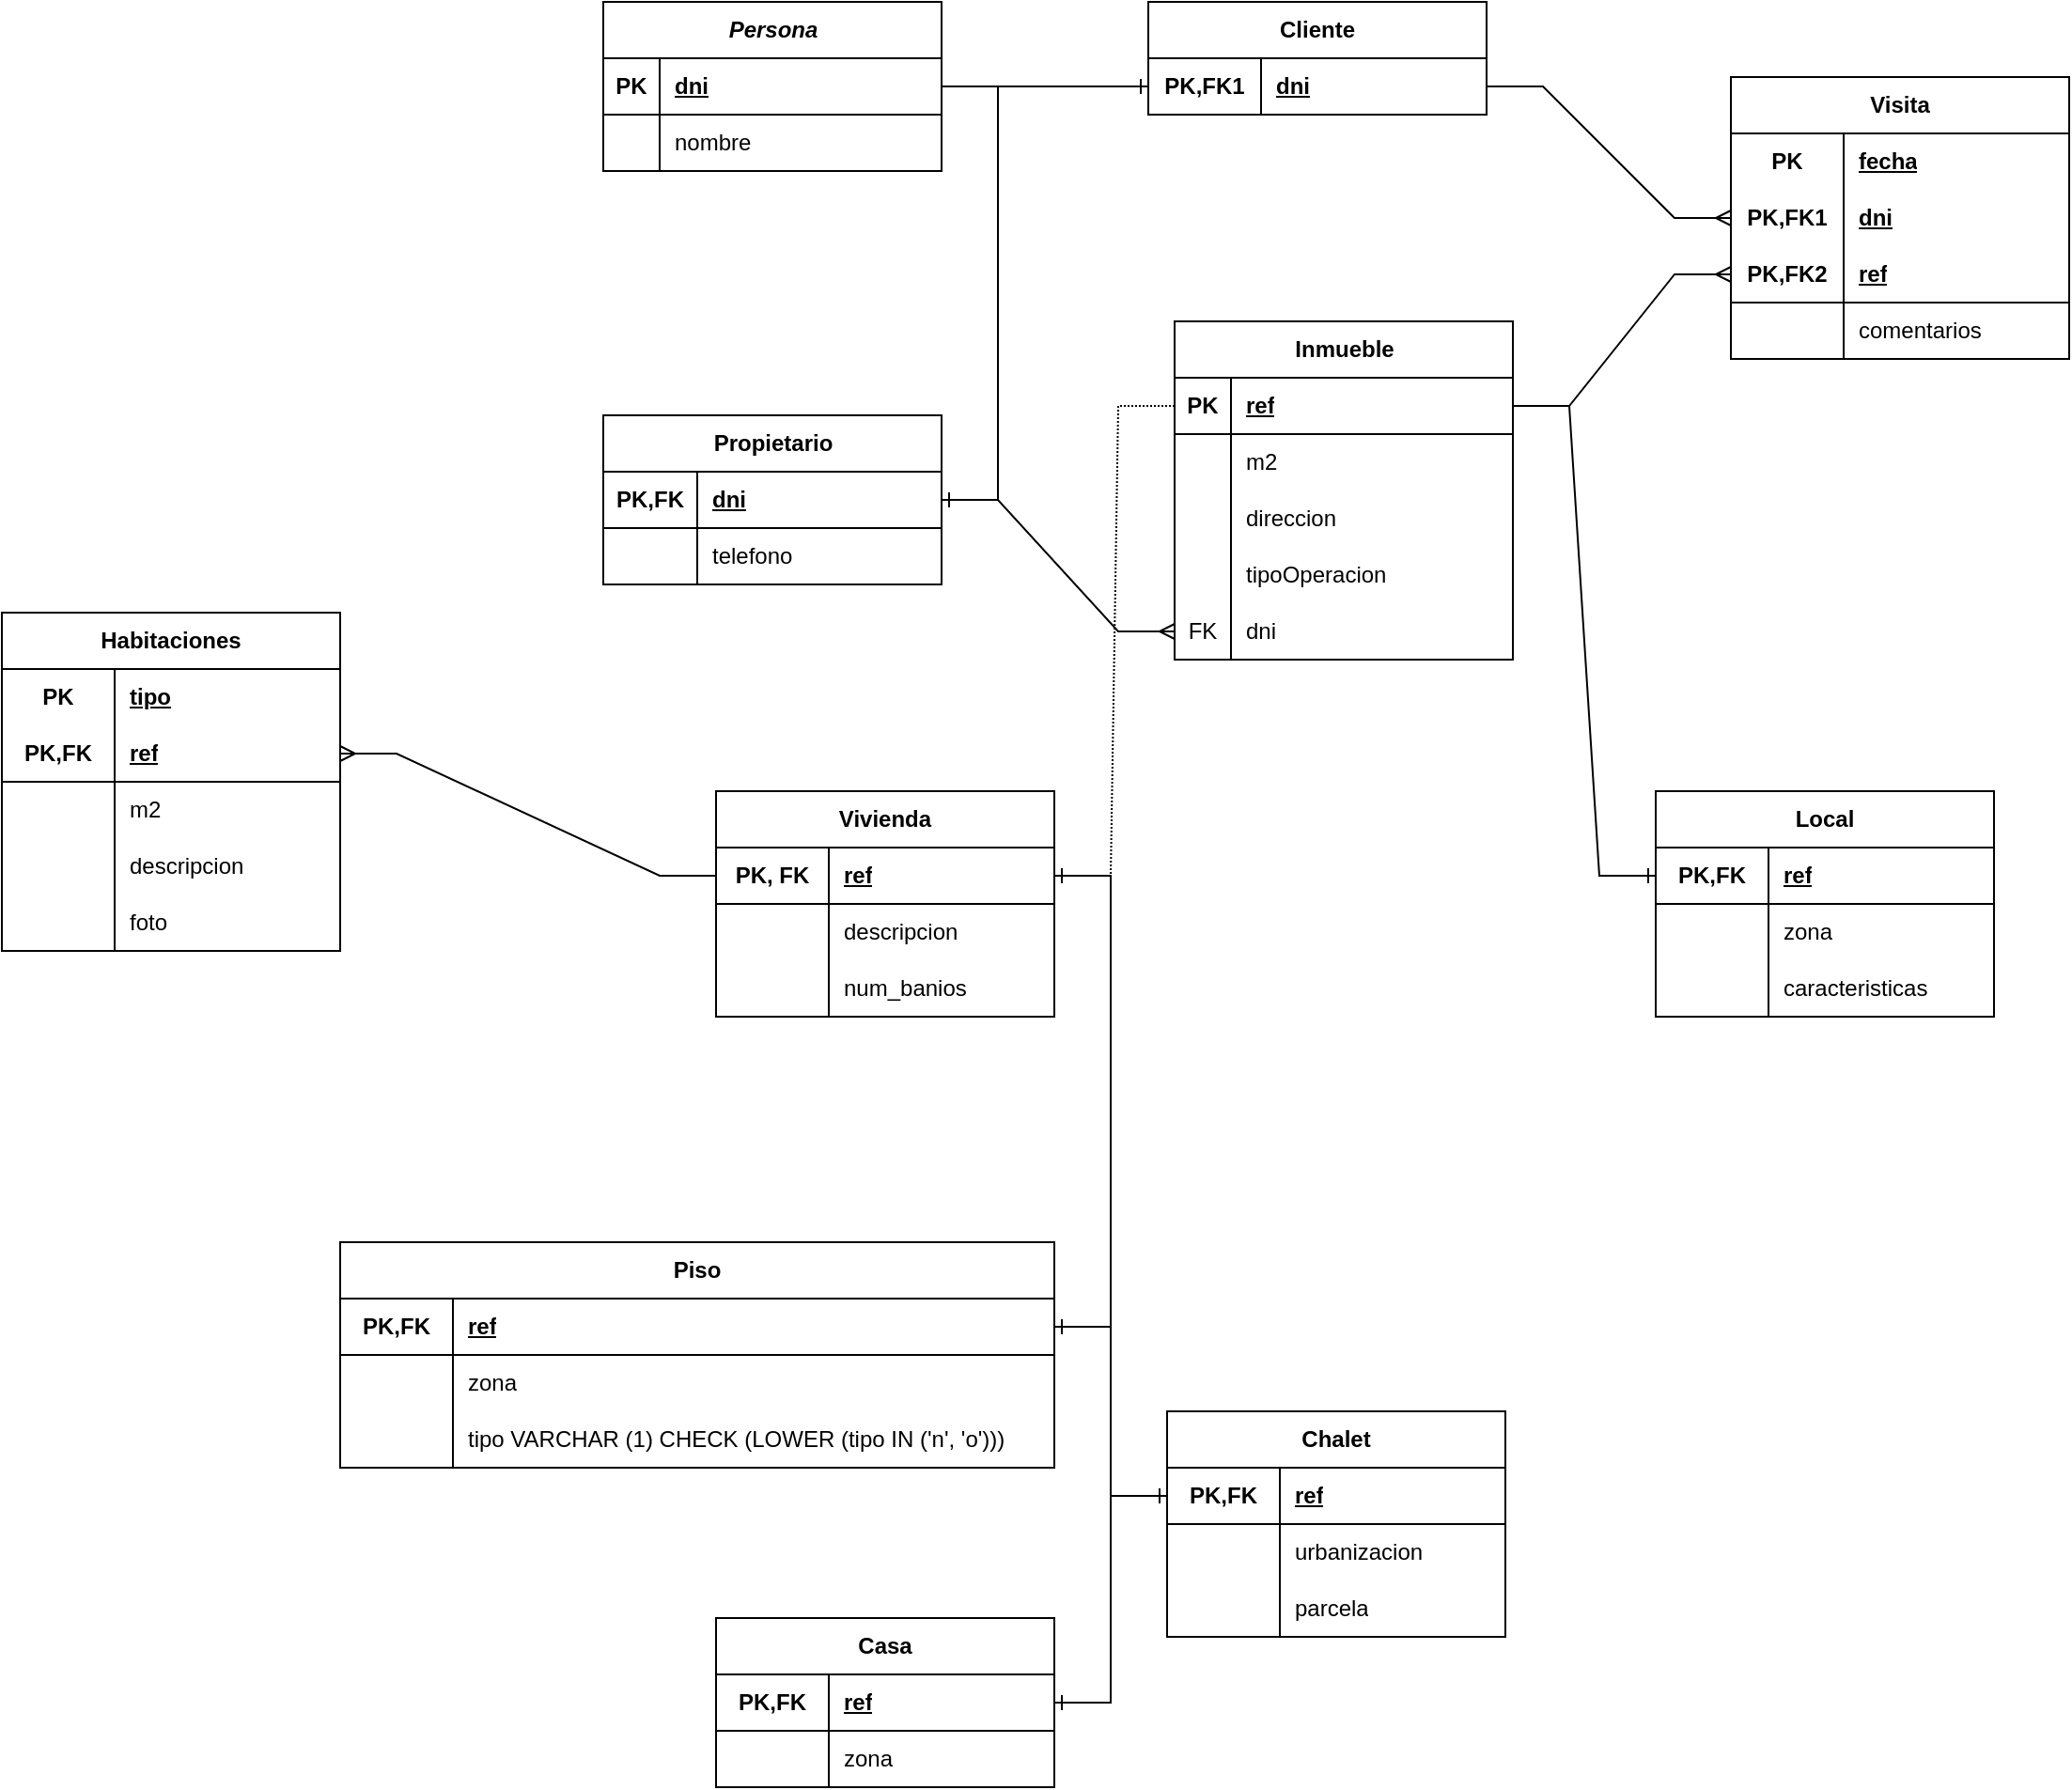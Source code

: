 <mxfile version="22.1.21" type="device">
  <diagram name="Página-1" id="Sg1kpaBPXVWdQcT-Ku3y">
    <mxGraphModel dx="2501" dy="844" grid="1" gridSize="10" guides="1" tooltips="1" connect="1" arrows="1" fold="1" page="1" pageScale="1" pageWidth="827" pageHeight="1169" math="0" shadow="0">
      <root>
        <mxCell id="0" />
        <mxCell id="1" parent="0" />
        <mxCell id="5swhcwhv-nsFvqaNEByh-1" value="&lt;i&gt;Persona&lt;/i&gt;" style="shape=table;startSize=30;container=1;collapsible=1;childLayout=tableLayout;fixedRows=1;rowLines=0;fontStyle=1;align=center;resizeLast=1;html=1;" parent="1" vertex="1">
          <mxGeometry x="110" y="80" width="180" height="90" as="geometry" />
        </mxCell>
        <mxCell id="5swhcwhv-nsFvqaNEByh-2" value="" style="shape=tableRow;horizontal=0;startSize=0;swimlaneHead=0;swimlaneBody=0;fillColor=none;collapsible=0;dropTarget=0;points=[[0,0.5],[1,0.5]];portConstraint=eastwest;top=0;left=0;right=0;bottom=1;" parent="5swhcwhv-nsFvqaNEByh-1" vertex="1">
          <mxGeometry y="30" width="180" height="30" as="geometry" />
        </mxCell>
        <mxCell id="5swhcwhv-nsFvqaNEByh-3" value="PK" style="shape=partialRectangle;connectable=0;fillColor=none;top=0;left=0;bottom=0;right=0;fontStyle=1;overflow=hidden;whiteSpace=wrap;html=1;" parent="5swhcwhv-nsFvqaNEByh-2" vertex="1">
          <mxGeometry width="30" height="30" as="geometry">
            <mxRectangle width="30" height="30" as="alternateBounds" />
          </mxGeometry>
        </mxCell>
        <mxCell id="5swhcwhv-nsFvqaNEByh-4" value="dni" style="shape=partialRectangle;connectable=0;fillColor=none;top=0;left=0;bottom=0;right=0;align=left;spacingLeft=6;fontStyle=5;overflow=hidden;whiteSpace=wrap;html=1;" parent="5swhcwhv-nsFvqaNEByh-2" vertex="1">
          <mxGeometry x="30" width="150" height="30" as="geometry">
            <mxRectangle width="150" height="30" as="alternateBounds" />
          </mxGeometry>
        </mxCell>
        <mxCell id="5swhcwhv-nsFvqaNEByh-5" value="" style="shape=tableRow;horizontal=0;startSize=0;swimlaneHead=0;swimlaneBody=0;fillColor=none;collapsible=0;dropTarget=0;points=[[0,0.5],[1,0.5]];portConstraint=eastwest;top=0;left=0;right=0;bottom=0;" parent="5swhcwhv-nsFvqaNEByh-1" vertex="1">
          <mxGeometry y="60" width="180" height="30" as="geometry" />
        </mxCell>
        <mxCell id="5swhcwhv-nsFvqaNEByh-6" value="" style="shape=partialRectangle;connectable=0;fillColor=none;top=0;left=0;bottom=0;right=0;editable=1;overflow=hidden;whiteSpace=wrap;html=1;" parent="5swhcwhv-nsFvqaNEByh-5" vertex="1">
          <mxGeometry width="30" height="30" as="geometry">
            <mxRectangle width="30" height="30" as="alternateBounds" />
          </mxGeometry>
        </mxCell>
        <mxCell id="5swhcwhv-nsFvqaNEByh-7" value="nombre" style="shape=partialRectangle;connectable=0;fillColor=none;top=0;left=0;bottom=0;right=0;align=left;spacingLeft=6;overflow=hidden;whiteSpace=wrap;html=1;" parent="5swhcwhv-nsFvqaNEByh-5" vertex="1">
          <mxGeometry x="30" width="150" height="30" as="geometry">
            <mxRectangle width="150" height="30" as="alternateBounds" />
          </mxGeometry>
        </mxCell>
        <mxCell id="5swhcwhv-nsFvqaNEByh-14" value="Cliente" style="shape=table;startSize=30;container=1;collapsible=1;childLayout=tableLayout;fixedRows=1;rowLines=0;fontStyle=1;align=center;resizeLast=1;html=1;whiteSpace=wrap;" parent="1" vertex="1">
          <mxGeometry x="400" y="80" width="180" height="60" as="geometry" />
        </mxCell>
        <mxCell id="5swhcwhv-nsFvqaNEByh-15" value="" style="shape=tableRow;horizontal=0;startSize=0;swimlaneHead=0;swimlaneBody=0;fillColor=none;collapsible=0;dropTarget=0;points=[[0,0.5],[1,0.5]];portConstraint=eastwest;top=0;left=0;right=0;bottom=0;html=1;" parent="5swhcwhv-nsFvqaNEByh-14" vertex="1">
          <mxGeometry y="30" width="180" height="30" as="geometry" />
        </mxCell>
        <mxCell id="5swhcwhv-nsFvqaNEByh-16" value="PK,FK1" style="shape=partialRectangle;connectable=0;fillColor=none;top=0;left=0;bottom=0;right=0;fontStyle=1;overflow=hidden;html=1;whiteSpace=wrap;" parent="5swhcwhv-nsFvqaNEByh-15" vertex="1">
          <mxGeometry width="60" height="30" as="geometry">
            <mxRectangle width="60" height="30" as="alternateBounds" />
          </mxGeometry>
        </mxCell>
        <mxCell id="5swhcwhv-nsFvqaNEByh-17" value="dni" style="shape=partialRectangle;connectable=0;fillColor=none;top=0;left=0;bottom=0;right=0;align=left;spacingLeft=6;fontStyle=5;overflow=hidden;html=1;whiteSpace=wrap;" parent="5swhcwhv-nsFvqaNEByh-15" vertex="1">
          <mxGeometry x="60" width="120" height="30" as="geometry">
            <mxRectangle width="120" height="30" as="alternateBounds" />
          </mxGeometry>
        </mxCell>
        <mxCell id="5swhcwhv-nsFvqaNEByh-27" value="" style="edgeStyle=entityRelationEdgeStyle;fontSize=12;html=1;endArrow=ERone;endFill=1;rounded=0;" parent="1" source="5swhcwhv-nsFvqaNEByh-2" target="5swhcwhv-nsFvqaNEByh-15" edge="1">
          <mxGeometry width="100" height="100" relative="1" as="geometry">
            <mxPoint x="260" y="300" as="sourcePoint" />
            <mxPoint x="360" y="200" as="targetPoint" />
          </mxGeometry>
        </mxCell>
        <mxCell id="LCtPuB4kWFQECZw7kcek-2" value="Propietario" style="shape=table;startSize=30;container=1;collapsible=1;childLayout=tableLayout;fixedRows=1;rowLines=0;fontStyle=1;align=center;resizeLast=1;html=1;" parent="1" vertex="1">
          <mxGeometry x="110" y="300" width="180" height="90" as="geometry" />
        </mxCell>
        <mxCell id="LCtPuB4kWFQECZw7kcek-3" value="" style="shape=tableRow;horizontal=0;startSize=0;swimlaneHead=0;swimlaneBody=0;fillColor=none;collapsible=0;dropTarget=0;points=[[0,0.5],[1,0.5]];portConstraint=eastwest;top=0;left=0;right=0;bottom=1;" parent="LCtPuB4kWFQECZw7kcek-2" vertex="1">
          <mxGeometry y="30" width="180" height="30" as="geometry" />
        </mxCell>
        <mxCell id="LCtPuB4kWFQECZw7kcek-4" value="PK,FK" style="shape=partialRectangle;connectable=0;fillColor=none;top=0;left=0;bottom=0;right=0;fontStyle=1;overflow=hidden;whiteSpace=wrap;html=1;" parent="LCtPuB4kWFQECZw7kcek-3" vertex="1">
          <mxGeometry width="50" height="30" as="geometry">
            <mxRectangle width="50" height="30" as="alternateBounds" />
          </mxGeometry>
        </mxCell>
        <mxCell id="LCtPuB4kWFQECZw7kcek-5" value="dni" style="shape=partialRectangle;connectable=0;fillColor=none;top=0;left=0;bottom=0;right=0;align=left;spacingLeft=6;fontStyle=5;overflow=hidden;whiteSpace=wrap;html=1;" parent="LCtPuB4kWFQECZw7kcek-3" vertex="1">
          <mxGeometry x="50" width="130" height="30" as="geometry">
            <mxRectangle width="130" height="30" as="alternateBounds" />
          </mxGeometry>
        </mxCell>
        <mxCell id="LCtPuB4kWFQECZw7kcek-6" value="" style="shape=tableRow;horizontal=0;startSize=0;swimlaneHead=0;swimlaneBody=0;fillColor=none;collapsible=0;dropTarget=0;points=[[0,0.5],[1,0.5]];portConstraint=eastwest;top=0;left=0;right=0;bottom=0;" parent="LCtPuB4kWFQECZw7kcek-2" vertex="1">
          <mxGeometry y="60" width="180" height="30" as="geometry" />
        </mxCell>
        <mxCell id="LCtPuB4kWFQECZw7kcek-7" value="" style="shape=partialRectangle;connectable=0;fillColor=none;top=0;left=0;bottom=0;right=0;editable=1;overflow=hidden;whiteSpace=wrap;html=1;" parent="LCtPuB4kWFQECZw7kcek-6" vertex="1">
          <mxGeometry width="50" height="30" as="geometry">
            <mxRectangle width="50" height="30" as="alternateBounds" />
          </mxGeometry>
        </mxCell>
        <mxCell id="LCtPuB4kWFQECZw7kcek-8" value="telefono" style="shape=partialRectangle;connectable=0;fillColor=none;top=0;left=0;bottom=0;right=0;align=left;spacingLeft=6;overflow=hidden;whiteSpace=wrap;html=1;" parent="LCtPuB4kWFQECZw7kcek-6" vertex="1">
          <mxGeometry x="50" width="130" height="30" as="geometry">
            <mxRectangle width="130" height="30" as="alternateBounds" />
          </mxGeometry>
        </mxCell>
        <mxCell id="LCtPuB4kWFQECZw7kcek-15" value="" style="edgeStyle=entityRelationEdgeStyle;fontSize=12;html=1;endArrow=ERone;endFill=1;rounded=0;" parent="1" source="5swhcwhv-nsFvqaNEByh-2" target="LCtPuB4kWFQECZw7kcek-3" edge="1">
          <mxGeometry width="100" height="100" relative="1" as="geometry">
            <mxPoint x="230" y="380" as="sourcePoint" />
            <mxPoint x="330" y="280" as="targetPoint" />
          </mxGeometry>
        </mxCell>
        <mxCell id="LCtPuB4kWFQECZw7kcek-16" value="Inmueble" style="shape=table;startSize=30;container=1;collapsible=1;childLayout=tableLayout;fixedRows=1;rowLines=0;fontStyle=1;align=center;resizeLast=1;html=1;" parent="1" vertex="1">
          <mxGeometry x="414" y="250" width="180" height="180" as="geometry" />
        </mxCell>
        <mxCell id="LCtPuB4kWFQECZw7kcek-17" value="" style="shape=tableRow;horizontal=0;startSize=0;swimlaneHead=0;swimlaneBody=0;fillColor=none;collapsible=0;dropTarget=0;points=[[0,0.5],[1,0.5]];portConstraint=eastwest;top=0;left=0;right=0;bottom=1;" parent="LCtPuB4kWFQECZw7kcek-16" vertex="1">
          <mxGeometry y="30" width="180" height="30" as="geometry" />
        </mxCell>
        <mxCell id="LCtPuB4kWFQECZw7kcek-18" value="PK" style="shape=partialRectangle;connectable=0;fillColor=none;top=0;left=0;bottom=0;right=0;fontStyle=1;overflow=hidden;whiteSpace=wrap;html=1;" parent="LCtPuB4kWFQECZw7kcek-17" vertex="1">
          <mxGeometry width="30" height="30" as="geometry">
            <mxRectangle width="30" height="30" as="alternateBounds" />
          </mxGeometry>
        </mxCell>
        <mxCell id="LCtPuB4kWFQECZw7kcek-19" value="ref" style="shape=partialRectangle;connectable=0;fillColor=none;top=0;left=0;bottom=0;right=0;align=left;spacingLeft=6;fontStyle=5;overflow=hidden;whiteSpace=wrap;html=1;" parent="LCtPuB4kWFQECZw7kcek-17" vertex="1">
          <mxGeometry x="30" width="150" height="30" as="geometry">
            <mxRectangle width="150" height="30" as="alternateBounds" />
          </mxGeometry>
        </mxCell>
        <mxCell id="LCtPuB4kWFQECZw7kcek-20" value="" style="shape=tableRow;horizontal=0;startSize=0;swimlaneHead=0;swimlaneBody=0;fillColor=none;collapsible=0;dropTarget=0;points=[[0,0.5],[1,0.5]];portConstraint=eastwest;top=0;left=0;right=0;bottom=0;" parent="LCtPuB4kWFQECZw7kcek-16" vertex="1">
          <mxGeometry y="60" width="180" height="30" as="geometry" />
        </mxCell>
        <mxCell id="LCtPuB4kWFQECZw7kcek-21" value="" style="shape=partialRectangle;connectable=0;fillColor=none;top=0;left=0;bottom=0;right=0;editable=1;overflow=hidden;whiteSpace=wrap;html=1;" parent="LCtPuB4kWFQECZw7kcek-20" vertex="1">
          <mxGeometry width="30" height="30" as="geometry">
            <mxRectangle width="30" height="30" as="alternateBounds" />
          </mxGeometry>
        </mxCell>
        <mxCell id="LCtPuB4kWFQECZw7kcek-22" value="m2" style="shape=partialRectangle;connectable=0;fillColor=none;top=0;left=0;bottom=0;right=0;align=left;spacingLeft=6;overflow=hidden;whiteSpace=wrap;html=1;" parent="LCtPuB4kWFQECZw7kcek-20" vertex="1">
          <mxGeometry x="30" width="150" height="30" as="geometry">
            <mxRectangle width="150" height="30" as="alternateBounds" />
          </mxGeometry>
        </mxCell>
        <mxCell id="LCtPuB4kWFQECZw7kcek-23" value="" style="shape=tableRow;horizontal=0;startSize=0;swimlaneHead=0;swimlaneBody=0;fillColor=none;collapsible=0;dropTarget=0;points=[[0,0.5],[1,0.5]];portConstraint=eastwest;top=0;left=0;right=0;bottom=0;" parent="LCtPuB4kWFQECZw7kcek-16" vertex="1">
          <mxGeometry y="90" width="180" height="30" as="geometry" />
        </mxCell>
        <mxCell id="LCtPuB4kWFQECZw7kcek-24" value="" style="shape=partialRectangle;connectable=0;fillColor=none;top=0;left=0;bottom=0;right=0;editable=1;overflow=hidden;whiteSpace=wrap;html=1;" parent="LCtPuB4kWFQECZw7kcek-23" vertex="1">
          <mxGeometry width="30" height="30" as="geometry">
            <mxRectangle width="30" height="30" as="alternateBounds" />
          </mxGeometry>
        </mxCell>
        <mxCell id="LCtPuB4kWFQECZw7kcek-25" value="direccion" style="shape=partialRectangle;connectable=0;fillColor=none;top=0;left=0;bottom=0;right=0;align=left;spacingLeft=6;overflow=hidden;whiteSpace=wrap;html=1;" parent="LCtPuB4kWFQECZw7kcek-23" vertex="1">
          <mxGeometry x="30" width="150" height="30" as="geometry">
            <mxRectangle width="150" height="30" as="alternateBounds" />
          </mxGeometry>
        </mxCell>
        <mxCell id="LCtPuB4kWFQECZw7kcek-26" value="" style="shape=tableRow;horizontal=0;startSize=0;swimlaneHead=0;swimlaneBody=0;fillColor=none;collapsible=0;dropTarget=0;points=[[0,0.5],[1,0.5]];portConstraint=eastwest;top=0;left=0;right=0;bottom=0;" parent="LCtPuB4kWFQECZw7kcek-16" vertex="1">
          <mxGeometry y="120" width="180" height="30" as="geometry" />
        </mxCell>
        <mxCell id="LCtPuB4kWFQECZw7kcek-27" value="" style="shape=partialRectangle;connectable=0;fillColor=none;top=0;left=0;bottom=0;right=0;editable=1;overflow=hidden;whiteSpace=wrap;html=1;" parent="LCtPuB4kWFQECZw7kcek-26" vertex="1">
          <mxGeometry width="30" height="30" as="geometry">
            <mxRectangle width="30" height="30" as="alternateBounds" />
          </mxGeometry>
        </mxCell>
        <mxCell id="LCtPuB4kWFQECZw7kcek-28" value="tipoOperacion" style="shape=partialRectangle;connectable=0;fillColor=none;top=0;left=0;bottom=0;right=0;align=left;spacingLeft=6;overflow=hidden;whiteSpace=wrap;html=1;" parent="LCtPuB4kWFQECZw7kcek-26" vertex="1">
          <mxGeometry x="30" width="150" height="30" as="geometry">
            <mxRectangle width="150" height="30" as="alternateBounds" />
          </mxGeometry>
        </mxCell>
        <mxCell id="LCtPuB4kWFQECZw7kcek-29" value="" style="shape=tableRow;horizontal=0;startSize=0;swimlaneHead=0;swimlaneBody=0;fillColor=none;collapsible=0;dropTarget=0;points=[[0,0.5],[1,0.5]];portConstraint=eastwest;top=0;left=0;right=0;bottom=0;" parent="LCtPuB4kWFQECZw7kcek-16" vertex="1">
          <mxGeometry y="150" width="180" height="30" as="geometry" />
        </mxCell>
        <mxCell id="LCtPuB4kWFQECZw7kcek-30" value="FK" style="shape=partialRectangle;connectable=0;fillColor=none;top=0;left=0;bottom=0;right=0;editable=1;overflow=hidden;whiteSpace=wrap;html=1;" parent="LCtPuB4kWFQECZw7kcek-29" vertex="1">
          <mxGeometry width="30" height="30" as="geometry">
            <mxRectangle width="30" height="30" as="alternateBounds" />
          </mxGeometry>
        </mxCell>
        <mxCell id="LCtPuB4kWFQECZw7kcek-31" value="dni" style="shape=partialRectangle;connectable=0;fillColor=none;top=0;left=0;bottom=0;right=0;align=left;spacingLeft=6;overflow=hidden;whiteSpace=wrap;html=1;" parent="LCtPuB4kWFQECZw7kcek-29" vertex="1">
          <mxGeometry x="30" width="150" height="30" as="geometry">
            <mxRectangle width="150" height="30" as="alternateBounds" />
          </mxGeometry>
        </mxCell>
        <mxCell id="LCtPuB4kWFQECZw7kcek-32" value="" style="edgeStyle=entityRelationEdgeStyle;fontSize=12;html=1;endArrow=ERmany;rounded=0;" parent="1" source="LCtPuB4kWFQECZw7kcek-3" target="LCtPuB4kWFQECZw7kcek-29" edge="1">
          <mxGeometry width="100" height="100" relative="1" as="geometry">
            <mxPoint x="340" y="380" as="sourcePoint" />
            <mxPoint x="440" y="280" as="targetPoint" />
          </mxGeometry>
        </mxCell>
        <mxCell id="LCtPuB4kWFQECZw7kcek-33" value="Visita" style="shape=table;startSize=30;container=1;collapsible=1;childLayout=tableLayout;fixedRows=1;rowLines=0;fontStyle=1;align=center;resizeLast=1;html=1;whiteSpace=wrap;" parent="1" vertex="1">
          <mxGeometry x="710" y="120" width="180" height="150" as="geometry" />
        </mxCell>
        <mxCell id="LCtPuB4kWFQECZw7kcek-34" value="" style="shape=tableRow;horizontal=0;startSize=0;swimlaneHead=0;swimlaneBody=0;fillColor=none;collapsible=0;dropTarget=0;points=[[0,0.5],[1,0.5]];portConstraint=eastwest;top=0;left=0;right=0;bottom=0;html=1;" parent="LCtPuB4kWFQECZw7kcek-33" vertex="1">
          <mxGeometry y="30" width="180" height="30" as="geometry" />
        </mxCell>
        <mxCell id="LCtPuB4kWFQECZw7kcek-35" value="PK" style="shape=partialRectangle;connectable=0;fillColor=none;top=0;left=0;bottom=0;right=0;fontStyle=1;overflow=hidden;html=1;whiteSpace=wrap;" parent="LCtPuB4kWFQECZw7kcek-34" vertex="1">
          <mxGeometry width="60" height="30" as="geometry">
            <mxRectangle width="60" height="30" as="alternateBounds" />
          </mxGeometry>
        </mxCell>
        <mxCell id="LCtPuB4kWFQECZw7kcek-36" value="fecha" style="shape=partialRectangle;connectable=0;fillColor=none;top=0;left=0;bottom=0;right=0;align=left;spacingLeft=6;fontStyle=5;overflow=hidden;html=1;whiteSpace=wrap;" parent="LCtPuB4kWFQECZw7kcek-34" vertex="1">
          <mxGeometry x="60" width="120" height="30" as="geometry">
            <mxRectangle width="120" height="30" as="alternateBounds" />
          </mxGeometry>
        </mxCell>
        <mxCell id="LCtPuB4kWFQECZw7kcek-46" value="" style="shape=tableRow;horizontal=0;startSize=0;swimlaneHead=0;swimlaneBody=0;fillColor=none;collapsible=0;dropTarget=0;points=[[0,0.5],[1,0.5]];portConstraint=eastwest;top=0;left=0;right=0;bottom=0;html=1;" parent="LCtPuB4kWFQECZw7kcek-33" vertex="1">
          <mxGeometry y="60" width="180" height="30" as="geometry" />
        </mxCell>
        <mxCell id="LCtPuB4kWFQECZw7kcek-47" value="PK,FK1" style="shape=partialRectangle;connectable=0;fillColor=none;top=0;left=0;bottom=0;right=0;fontStyle=1;overflow=hidden;html=1;whiteSpace=wrap;" parent="LCtPuB4kWFQECZw7kcek-46" vertex="1">
          <mxGeometry width="60" height="30" as="geometry">
            <mxRectangle width="60" height="30" as="alternateBounds" />
          </mxGeometry>
        </mxCell>
        <mxCell id="LCtPuB4kWFQECZw7kcek-48" value="dni" style="shape=partialRectangle;connectable=0;fillColor=none;top=0;left=0;bottom=0;right=0;align=left;spacingLeft=6;fontStyle=5;overflow=hidden;html=1;whiteSpace=wrap;" parent="LCtPuB4kWFQECZw7kcek-46" vertex="1">
          <mxGeometry x="60" width="120" height="30" as="geometry">
            <mxRectangle width="120" height="30" as="alternateBounds" />
          </mxGeometry>
        </mxCell>
        <mxCell id="LCtPuB4kWFQECZw7kcek-37" value="" style="shape=tableRow;horizontal=0;startSize=0;swimlaneHead=0;swimlaneBody=0;fillColor=none;collapsible=0;dropTarget=0;points=[[0,0.5],[1,0.5]];portConstraint=eastwest;top=0;left=0;right=0;bottom=1;html=1;" parent="LCtPuB4kWFQECZw7kcek-33" vertex="1">
          <mxGeometry y="90" width="180" height="30" as="geometry" />
        </mxCell>
        <mxCell id="LCtPuB4kWFQECZw7kcek-38" value="PK,FK2" style="shape=partialRectangle;connectable=0;fillColor=none;top=0;left=0;bottom=0;right=0;fontStyle=1;overflow=hidden;html=1;whiteSpace=wrap;" parent="LCtPuB4kWFQECZw7kcek-37" vertex="1">
          <mxGeometry width="60" height="30" as="geometry">
            <mxRectangle width="60" height="30" as="alternateBounds" />
          </mxGeometry>
        </mxCell>
        <mxCell id="LCtPuB4kWFQECZw7kcek-39" value="ref" style="shape=partialRectangle;connectable=0;fillColor=none;top=0;left=0;bottom=0;right=0;align=left;spacingLeft=6;fontStyle=5;overflow=hidden;html=1;whiteSpace=wrap;" parent="LCtPuB4kWFQECZw7kcek-37" vertex="1">
          <mxGeometry x="60" width="120" height="30" as="geometry">
            <mxRectangle width="120" height="30" as="alternateBounds" />
          </mxGeometry>
        </mxCell>
        <mxCell id="LCtPuB4kWFQECZw7kcek-40" value="" style="shape=tableRow;horizontal=0;startSize=0;swimlaneHead=0;swimlaneBody=0;fillColor=none;collapsible=0;dropTarget=0;points=[[0,0.5],[1,0.5]];portConstraint=eastwest;top=0;left=0;right=0;bottom=0;html=1;" parent="LCtPuB4kWFQECZw7kcek-33" vertex="1">
          <mxGeometry y="120" width="180" height="30" as="geometry" />
        </mxCell>
        <mxCell id="LCtPuB4kWFQECZw7kcek-41" value="" style="shape=partialRectangle;connectable=0;fillColor=none;top=0;left=0;bottom=0;right=0;editable=1;overflow=hidden;html=1;whiteSpace=wrap;" parent="LCtPuB4kWFQECZw7kcek-40" vertex="1">
          <mxGeometry width="60" height="30" as="geometry">
            <mxRectangle width="60" height="30" as="alternateBounds" />
          </mxGeometry>
        </mxCell>
        <mxCell id="LCtPuB4kWFQECZw7kcek-42" value="comentarios" style="shape=partialRectangle;connectable=0;fillColor=none;top=0;left=0;bottom=0;right=0;align=left;spacingLeft=6;overflow=hidden;html=1;whiteSpace=wrap;" parent="LCtPuB4kWFQECZw7kcek-40" vertex="1">
          <mxGeometry x="60" width="120" height="30" as="geometry">
            <mxRectangle width="120" height="30" as="alternateBounds" />
          </mxGeometry>
        </mxCell>
        <mxCell id="LCtPuB4kWFQECZw7kcek-49" value="" style="edgeStyle=entityRelationEdgeStyle;fontSize=12;html=1;endArrow=ERmany;rounded=0;" parent="1" source="5swhcwhv-nsFvqaNEByh-15" target="LCtPuB4kWFQECZw7kcek-46" edge="1">
          <mxGeometry width="100" height="100" relative="1" as="geometry">
            <mxPoint x="630" y="310" as="sourcePoint" />
            <mxPoint x="730" y="210" as="targetPoint" />
          </mxGeometry>
        </mxCell>
        <mxCell id="LCtPuB4kWFQECZw7kcek-50" value="" style="edgeStyle=entityRelationEdgeStyle;fontSize=12;html=1;endArrow=ERmany;rounded=0;" parent="1" source="LCtPuB4kWFQECZw7kcek-17" target="LCtPuB4kWFQECZw7kcek-37" edge="1">
          <mxGeometry width="100" height="100" relative="1" as="geometry">
            <mxPoint x="630" y="310" as="sourcePoint" />
            <mxPoint x="730" y="210" as="targetPoint" />
          </mxGeometry>
        </mxCell>
        <mxCell id="LCtPuB4kWFQECZw7kcek-51" value="Vivienda" style="shape=table;startSize=30;container=1;collapsible=1;childLayout=tableLayout;fixedRows=1;rowLines=0;fontStyle=1;align=center;resizeLast=1;html=1;whiteSpace=wrap;" parent="1" vertex="1">
          <mxGeometry x="170" y="500" width="180" height="120" as="geometry" />
        </mxCell>
        <mxCell id="2HFtenBUtJVHJ28udD-7-4" value="" style="shape=tableRow;horizontal=0;startSize=0;swimlaneHead=0;swimlaneBody=0;fillColor=none;collapsible=0;dropTarget=0;points=[[0,0.5],[1,0.5]];portConstraint=eastwest;top=0;left=0;right=0;bottom=1;" vertex="1" parent="LCtPuB4kWFQECZw7kcek-51">
          <mxGeometry y="30" width="180" height="30" as="geometry" />
        </mxCell>
        <mxCell id="2HFtenBUtJVHJ28udD-7-5" value="PK, FK" style="shape=partialRectangle;connectable=0;fillColor=none;top=0;left=0;bottom=0;right=0;fontStyle=1;overflow=hidden;whiteSpace=wrap;html=1;" vertex="1" parent="2HFtenBUtJVHJ28udD-7-4">
          <mxGeometry width="60" height="30" as="geometry">
            <mxRectangle width="60" height="30" as="alternateBounds" />
          </mxGeometry>
        </mxCell>
        <mxCell id="2HFtenBUtJVHJ28udD-7-6" value="ref" style="shape=partialRectangle;connectable=0;fillColor=none;top=0;left=0;bottom=0;right=0;align=left;spacingLeft=6;fontStyle=5;overflow=hidden;whiteSpace=wrap;html=1;" vertex="1" parent="2HFtenBUtJVHJ28udD-7-4">
          <mxGeometry x="60" width="120" height="30" as="geometry">
            <mxRectangle width="120" height="30" as="alternateBounds" />
          </mxGeometry>
        </mxCell>
        <mxCell id="LCtPuB4kWFQECZw7kcek-58" value="" style="shape=tableRow;horizontal=0;startSize=0;swimlaneHead=0;swimlaneBody=0;fillColor=none;collapsible=0;dropTarget=0;points=[[0,0.5],[1,0.5]];portConstraint=eastwest;top=0;left=0;right=0;bottom=0;html=1;" parent="LCtPuB4kWFQECZw7kcek-51" vertex="1">
          <mxGeometry y="60" width="180" height="30" as="geometry" />
        </mxCell>
        <mxCell id="LCtPuB4kWFQECZw7kcek-59" value="" style="shape=partialRectangle;connectable=0;fillColor=none;top=0;left=0;bottom=0;right=0;editable=1;overflow=hidden;html=1;whiteSpace=wrap;" parent="LCtPuB4kWFQECZw7kcek-58" vertex="1">
          <mxGeometry width="60" height="30" as="geometry">
            <mxRectangle width="60" height="30" as="alternateBounds" />
          </mxGeometry>
        </mxCell>
        <mxCell id="LCtPuB4kWFQECZw7kcek-60" value="descripcion" style="shape=partialRectangle;connectable=0;fillColor=none;top=0;left=0;bottom=0;right=0;align=left;spacingLeft=6;overflow=hidden;html=1;whiteSpace=wrap;" parent="LCtPuB4kWFQECZw7kcek-58" vertex="1">
          <mxGeometry x="60" width="120" height="30" as="geometry">
            <mxRectangle width="120" height="30" as="alternateBounds" />
          </mxGeometry>
        </mxCell>
        <mxCell id="LCtPuB4kWFQECZw7kcek-61" value="" style="shape=tableRow;horizontal=0;startSize=0;swimlaneHead=0;swimlaneBody=0;fillColor=none;collapsible=0;dropTarget=0;points=[[0,0.5],[1,0.5]];portConstraint=eastwest;top=0;left=0;right=0;bottom=0;html=1;" parent="LCtPuB4kWFQECZw7kcek-51" vertex="1">
          <mxGeometry y="90" width="180" height="30" as="geometry" />
        </mxCell>
        <mxCell id="LCtPuB4kWFQECZw7kcek-62" value="" style="shape=partialRectangle;connectable=0;fillColor=none;top=0;left=0;bottom=0;right=0;editable=1;overflow=hidden;html=1;whiteSpace=wrap;" parent="LCtPuB4kWFQECZw7kcek-61" vertex="1">
          <mxGeometry width="60" height="30" as="geometry">
            <mxRectangle width="60" height="30" as="alternateBounds" />
          </mxGeometry>
        </mxCell>
        <mxCell id="LCtPuB4kWFQECZw7kcek-63" value="num_banios" style="shape=partialRectangle;connectable=0;fillColor=none;top=0;left=0;bottom=0;right=0;align=left;spacingLeft=6;overflow=hidden;html=1;whiteSpace=wrap;" parent="LCtPuB4kWFQECZw7kcek-61" vertex="1">
          <mxGeometry x="60" width="120" height="30" as="geometry">
            <mxRectangle width="120" height="30" as="alternateBounds" />
          </mxGeometry>
        </mxCell>
        <mxCell id="LCtPuB4kWFQECZw7kcek-64" value="Local" style="shape=table;startSize=30;container=1;collapsible=1;childLayout=tableLayout;fixedRows=1;rowLines=0;fontStyle=1;align=center;resizeLast=1;html=1;whiteSpace=wrap;" parent="1" vertex="1">
          <mxGeometry x="670" y="500" width="180" height="120" as="geometry" />
        </mxCell>
        <mxCell id="LCtPuB4kWFQECZw7kcek-68" value="" style="shape=tableRow;horizontal=0;startSize=0;swimlaneHead=0;swimlaneBody=0;fillColor=none;collapsible=0;dropTarget=0;points=[[0,0.5],[1,0.5]];portConstraint=eastwest;top=0;left=0;right=0;bottom=1;html=1;" parent="LCtPuB4kWFQECZw7kcek-64" vertex="1">
          <mxGeometry y="30" width="180" height="30" as="geometry" />
        </mxCell>
        <mxCell id="LCtPuB4kWFQECZw7kcek-69" value="PK,FK" style="shape=partialRectangle;connectable=0;fillColor=none;top=0;left=0;bottom=0;right=0;fontStyle=1;overflow=hidden;html=1;whiteSpace=wrap;" parent="LCtPuB4kWFQECZw7kcek-68" vertex="1">
          <mxGeometry width="60" height="30" as="geometry">
            <mxRectangle width="60" height="30" as="alternateBounds" />
          </mxGeometry>
        </mxCell>
        <mxCell id="LCtPuB4kWFQECZw7kcek-70" value="ref" style="shape=partialRectangle;connectable=0;fillColor=none;top=0;left=0;bottom=0;right=0;align=left;spacingLeft=6;fontStyle=5;overflow=hidden;html=1;whiteSpace=wrap;" parent="LCtPuB4kWFQECZw7kcek-68" vertex="1">
          <mxGeometry x="60" width="120" height="30" as="geometry">
            <mxRectangle width="120" height="30" as="alternateBounds" />
          </mxGeometry>
        </mxCell>
        <mxCell id="LCtPuB4kWFQECZw7kcek-71" value="" style="shape=tableRow;horizontal=0;startSize=0;swimlaneHead=0;swimlaneBody=0;fillColor=none;collapsible=0;dropTarget=0;points=[[0,0.5],[1,0.5]];portConstraint=eastwest;top=0;left=0;right=0;bottom=0;html=1;" parent="LCtPuB4kWFQECZw7kcek-64" vertex="1">
          <mxGeometry y="60" width="180" height="30" as="geometry" />
        </mxCell>
        <mxCell id="LCtPuB4kWFQECZw7kcek-72" value="" style="shape=partialRectangle;connectable=0;fillColor=none;top=0;left=0;bottom=0;right=0;editable=1;overflow=hidden;html=1;whiteSpace=wrap;" parent="LCtPuB4kWFQECZw7kcek-71" vertex="1">
          <mxGeometry width="60" height="30" as="geometry">
            <mxRectangle width="60" height="30" as="alternateBounds" />
          </mxGeometry>
        </mxCell>
        <mxCell id="LCtPuB4kWFQECZw7kcek-73" value="zona" style="shape=partialRectangle;connectable=0;fillColor=none;top=0;left=0;bottom=0;right=0;align=left;spacingLeft=6;overflow=hidden;html=1;whiteSpace=wrap;" parent="LCtPuB4kWFQECZw7kcek-71" vertex="1">
          <mxGeometry x="60" width="120" height="30" as="geometry">
            <mxRectangle width="120" height="30" as="alternateBounds" />
          </mxGeometry>
        </mxCell>
        <mxCell id="LCtPuB4kWFQECZw7kcek-74" value="" style="shape=tableRow;horizontal=0;startSize=0;swimlaneHead=0;swimlaneBody=0;fillColor=none;collapsible=0;dropTarget=0;points=[[0,0.5],[1,0.5]];portConstraint=eastwest;top=0;left=0;right=0;bottom=0;html=1;" parent="LCtPuB4kWFQECZw7kcek-64" vertex="1">
          <mxGeometry y="90" width="180" height="30" as="geometry" />
        </mxCell>
        <mxCell id="LCtPuB4kWFQECZw7kcek-75" value="" style="shape=partialRectangle;connectable=0;fillColor=none;top=0;left=0;bottom=0;right=0;editable=1;overflow=hidden;html=1;whiteSpace=wrap;" parent="LCtPuB4kWFQECZw7kcek-74" vertex="1">
          <mxGeometry width="60" height="30" as="geometry">
            <mxRectangle width="60" height="30" as="alternateBounds" />
          </mxGeometry>
        </mxCell>
        <mxCell id="LCtPuB4kWFQECZw7kcek-76" value="caracteristicas" style="shape=partialRectangle;connectable=0;fillColor=none;top=0;left=0;bottom=0;right=0;align=left;spacingLeft=6;overflow=hidden;html=1;whiteSpace=wrap;" parent="LCtPuB4kWFQECZw7kcek-74" vertex="1">
          <mxGeometry x="60" width="120" height="30" as="geometry">
            <mxRectangle width="120" height="30" as="alternateBounds" />
          </mxGeometry>
        </mxCell>
        <mxCell id="LCtPuB4kWFQECZw7kcek-77" value="" style="edgeStyle=entityRelationEdgeStyle;fontSize=12;html=1;endArrow=ERone;endFill=1;rounded=0;dashed=1;dashPattern=1 1;" parent="1" source="LCtPuB4kWFQECZw7kcek-17" target="2HFtenBUtJVHJ28udD-7-4" edge="1">
          <mxGeometry width="100" height="100" relative="1" as="geometry">
            <mxPoint x="350" y="530" as="sourcePoint" />
            <mxPoint x="450" y="430" as="targetPoint" />
          </mxGeometry>
        </mxCell>
        <mxCell id="LCtPuB4kWFQECZw7kcek-78" value="" style="edgeStyle=entityRelationEdgeStyle;fontSize=12;html=1;endArrow=ERone;endFill=1;rounded=0;" parent="1" source="LCtPuB4kWFQECZw7kcek-17" target="LCtPuB4kWFQECZw7kcek-68" edge="1">
          <mxGeometry width="100" height="100" relative="1" as="geometry">
            <mxPoint x="470" y="480" as="sourcePoint" />
            <mxPoint x="570" y="380" as="targetPoint" />
          </mxGeometry>
        </mxCell>
        <mxCell id="LCtPuB4kWFQECZw7kcek-79" value="Habitaciones" style="shape=table;startSize=30;container=1;collapsible=1;childLayout=tableLayout;fixedRows=1;rowLines=0;fontStyle=1;align=center;resizeLast=1;html=1;whiteSpace=wrap;" parent="1" vertex="1">
          <mxGeometry x="-210" y="405" width="180" height="180" as="geometry" />
        </mxCell>
        <mxCell id="LCtPuB4kWFQECZw7kcek-80" value="" style="shape=tableRow;horizontal=0;startSize=0;swimlaneHead=0;swimlaneBody=0;fillColor=none;collapsible=0;dropTarget=0;points=[[0,0.5],[1,0.5]];portConstraint=eastwest;top=0;left=0;right=0;bottom=0;html=1;" parent="LCtPuB4kWFQECZw7kcek-79" vertex="1">
          <mxGeometry y="30" width="180" height="30" as="geometry" />
        </mxCell>
        <mxCell id="LCtPuB4kWFQECZw7kcek-81" value="PK" style="shape=partialRectangle;connectable=0;fillColor=none;top=0;left=0;bottom=0;right=0;fontStyle=1;overflow=hidden;html=1;whiteSpace=wrap;" parent="LCtPuB4kWFQECZw7kcek-80" vertex="1">
          <mxGeometry width="60" height="30" as="geometry">
            <mxRectangle width="60" height="30" as="alternateBounds" />
          </mxGeometry>
        </mxCell>
        <mxCell id="LCtPuB4kWFQECZw7kcek-82" value="tipo" style="shape=partialRectangle;connectable=0;fillColor=none;top=0;left=0;bottom=0;right=0;align=left;spacingLeft=6;fontStyle=5;overflow=hidden;html=1;whiteSpace=wrap;" parent="LCtPuB4kWFQECZw7kcek-80" vertex="1">
          <mxGeometry x="60" width="120" height="30" as="geometry">
            <mxRectangle width="120" height="30" as="alternateBounds" />
          </mxGeometry>
        </mxCell>
        <mxCell id="LCtPuB4kWFQECZw7kcek-83" value="" style="shape=tableRow;horizontal=0;startSize=0;swimlaneHead=0;swimlaneBody=0;fillColor=none;collapsible=0;dropTarget=0;points=[[0,0.5],[1,0.5]];portConstraint=eastwest;top=0;left=0;right=0;bottom=1;html=1;" parent="LCtPuB4kWFQECZw7kcek-79" vertex="1">
          <mxGeometry y="60" width="180" height="30" as="geometry" />
        </mxCell>
        <mxCell id="LCtPuB4kWFQECZw7kcek-84" value="PK,FK" style="shape=partialRectangle;connectable=0;fillColor=none;top=0;left=0;bottom=0;right=0;fontStyle=1;overflow=hidden;html=1;whiteSpace=wrap;" parent="LCtPuB4kWFQECZw7kcek-83" vertex="1">
          <mxGeometry width="60" height="30" as="geometry">
            <mxRectangle width="60" height="30" as="alternateBounds" />
          </mxGeometry>
        </mxCell>
        <mxCell id="LCtPuB4kWFQECZw7kcek-85" value="ref" style="shape=partialRectangle;connectable=0;fillColor=none;top=0;left=0;bottom=0;right=0;align=left;spacingLeft=6;fontStyle=5;overflow=hidden;html=1;whiteSpace=wrap;" parent="LCtPuB4kWFQECZw7kcek-83" vertex="1">
          <mxGeometry x="60" width="120" height="30" as="geometry">
            <mxRectangle width="120" height="30" as="alternateBounds" />
          </mxGeometry>
        </mxCell>
        <mxCell id="LCtPuB4kWFQECZw7kcek-86" value="" style="shape=tableRow;horizontal=0;startSize=0;swimlaneHead=0;swimlaneBody=0;fillColor=none;collapsible=0;dropTarget=0;points=[[0,0.5],[1,0.5]];portConstraint=eastwest;top=0;left=0;right=0;bottom=0;html=1;" parent="LCtPuB4kWFQECZw7kcek-79" vertex="1">
          <mxGeometry y="90" width="180" height="30" as="geometry" />
        </mxCell>
        <mxCell id="LCtPuB4kWFQECZw7kcek-87" value="" style="shape=partialRectangle;connectable=0;fillColor=none;top=0;left=0;bottom=0;right=0;editable=1;overflow=hidden;html=1;whiteSpace=wrap;" parent="LCtPuB4kWFQECZw7kcek-86" vertex="1">
          <mxGeometry width="60" height="30" as="geometry">
            <mxRectangle width="60" height="30" as="alternateBounds" />
          </mxGeometry>
        </mxCell>
        <mxCell id="LCtPuB4kWFQECZw7kcek-88" value="m2" style="shape=partialRectangle;connectable=0;fillColor=none;top=0;left=0;bottom=0;right=0;align=left;spacingLeft=6;overflow=hidden;html=1;whiteSpace=wrap;" parent="LCtPuB4kWFQECZw7kcek-86" vertex="1">
          <mxGeometry x="60" width="120" height="30" as="geometry">
            <mxRectangle width="120" height="30" as="alternateBounds" />
          </mxGeometry>
        </mxCell>
        <mxCell id="LCtPuB4kWFQECZw7kcek-89" value="" style="shape=tableRow;horizontal=0;startSize=0;swimlaneHead=0;swimlaneBody=0;fillColor=none;collapsible=0;dropTarget=0;points=[[0,0.5],[1,0.5]];portConstraint=eastwest;top=0;left=0;right=0;bottom=0;html=1;" parent="LCtPuB4kWFQECZw7kcek-79" vertex="1">
          <mxGeometry y="120" width="180" height="30" as="geometry" />
        </mxCell>
        <mxCell id="LCtPuB4kWFQECZw7kcek-90" value="" style="shape=partialRectangle;connectable=0;fillColor=none;top=0;left=0;bottom=0;right=0;editable=1;overflow=hidden;html=1;whiteSpace=wrap;" parent="LCtPuB4kWFQECZw7kcek-89" vertex="1">
          <mxGeometry width="60" height="30" as="geometry">
            <mxRectangle width="60" height="30" as="alternateBounds" />
          </mxGeometry>
        </mxCell>
        <mxCell id="LCtPuB4kWFQECZw7kcek-91" value="descripcion" style="shape=partialRectangle;connectable=0;fillColor=none;top=0;left=0;bottom=0;right=0;align=left;spacingLeft=6;overflow=hidden;html=1;whiteSpace=wrap;" parent="LCtPuB4kWFQECZw7kcek-89" vertex="1">
          <mxGeometry x="60" width="120" height="30" as="geometry">
            <mxRectangle width="120" height="30" as="alternateBounds" />
          </mxGeometry>
        </mxCell>
        <mxCell id="LCtPuB4kWFQECZw7kcek-92" value="" style="shape=tableRow;horizontal=0;startSize=0;swimlaneHead=0;swimlaneBody=0;fillColor=none;collapsible=0;dropTarget=0;points=[[0,0.5],[1,0.5]];portConstraint=eastwest;top=0;left=0;right=0;bottom=0;html=1;" parent="LCtPuB4kWFQECZw7kcek-79" vertex="1">
          <mxGeometry y="150" width="180" height="30" as="geometry" />
        </mxCell>
        <mxCell id="LCtPuB4kWFQECZw7kcek-93" value="" style="shape=partialRectangle;connectable=0;fillColor=none;top=0;left=0;bottom=0;right=0;editable=1;overflow=hidden;html=1;whiteSpace=wrap;" parent="LCtPuB4kWFQECZw7kcek-92" vertex="1">
          <mxGeometry width="60" height="30" as="geometry">
            <mxRectangle width="60" height="30" as="alternateBounds" />
          </mxGeometry>
        </mxCell>
        <mxCell id="LCtPuB4kWFQECZw7kcek-94" value="foto" style="shape=partialRectangle;connectable=0;fillColor=none;top=0;left=0;bottom=0;right=0;align=left;spacingLeft=6;overflow=hidden;html=1;whiteSpace=wrap;" parent="LCtPuB4kWFQECZw7kcek-92" vertex="1">
          <mxGeometry x="60" width="120" height="30" as="geometry">
            <mxRectangle width="120" height="30" as="alternateBounds" />
          </mxGeometry>
        </mxCell>
        <mxCell id="LCtPuB4kWFQECZw7kcek-95" value="" style="edgeStyle=entityRelationEdgeStyle;fontSize=12;html=1;endArrow=ERmany;rounded=0;" parent="1" source="2HFtenBUtJVHJ28udD-7-4" target="LCtPuB4kWFQECZw7kcek-83" edge="1">
          <mxGeometry width="100" height="100" relative="1" as="geometry">
            <mxPoint x="110" y="630" as="sourcePoint" />
            <mxPoint x="210" y="530" as="targetPoint" />
          </mxGeometry>
        </mxCell>
        <mxCell id="LCtPuB4kWFQECZw7kcek-96" value="Piso" style="shape=table;startSize=30;container=1;collapsible=1;childLayout=tableLayout;fixedRows=1;rowLines=0;fontStyle=1;align=center;resizeLast=1;html=1;whiteSpace=wrap;" parent="1" vertex="1">
          <mxGeometry x="-30" y="740" width="380" height="120" as="geometry" />
        </mxCell>
        <mxCell id="LCtPuB4kWFQECZw7kcek-100" value="" style="shape=tableRow;horizontal=0;startSize=0;swimlaneHead=0;swimlaneBody=0;fillColor=none;collapsible=0;dropTarget=0;points=[[0,0.5],[1,0.5]];portConstraint=eastwest;top=0;left=0;right=0;bottom=1;html=1;" parent="LCtPuB4kWFQECZw7kcek-96" vertex="1">
          <mxGeometry y="30" width="380" height="30" as="geometry" />
        </mxCell>
        <mxCell id="LCtPuB4kWFQECZw7kcek-101" value="PK,FK" style="shape=partialRectangle;connectable=0;fillColor=none;top=0;left=0;bottom=0;right=0;fontStyle=1;overflow=hidden;html=1;whiteSpace=wrap;" parent="LCtPuB4kWFQECZw7kcek-100" vertex="1">
          <mxGeometry width="60" height="30" as="geometry">
            <mxRectangle width="60" height="30" as="alternateBounds" />
          </mxGeometry>
        </mxCell>
        <mxCell id="LCtPuB4kWFQECZw7kcek-102" value="ref" style="shape=partialRectangle;connectable=0;fillColor=none;top=0;left=0;bottom=0;right=0;align=left;spacingLeft=6;fontStyle=5;overflow=hidden;html=1;whiteSpace=wrap;" parent="LCtPuB4kWFQECZw7kcek-100" vertex="1">
          <mxGeometry x="60" width="320" height="30" as="geometry">
            <mxRectangle width="320" height="30" as="alternateBounds" />
          </mxGeometry>
        </mxCell>
        <mxCell id="LCtPuB4kWFQECZw7kcek-103" value="" style="shape=tableRow;horizontal=0;startSize=0;swimlaneHead=0;swimlaneBody=0;fillColor=none;collapsible=0;dropTarget=0;points=[[0,0.5],[1,0.5]];portConstraint=eastwest;top=0;left=0;right=0;bottom=0;html=1;" parent="LCtPuB4kWFQECZw7kcek-96" vertex="1">
          <mxGeometry y="60" width="380" height="30" as="geometry" />
        </mxCell>
        <mxCell id="LCtPuB4kWFQECZw7kcek-104" value="" style="shape=partialRectangle;connectable=0;fillColor=none;top=0;left=0;bottom=0;right=0;editable=1;overflow=hidden;html=1;whiteSpace=wrap;" parent="LCtPuB4kWFQECZw7kcek-103" vertex="1">
          <mxGeometry width="60" height="30" as="geometry">
            <mxRectangle width="60" height="30" as="alternateBounds" />
          </mxGeometry>
        </mxCell>
        <mxCell id="LCtPuB4kWFQECZw7kcek-105" value="zona" style="shape=partialRectangle;connectable=0;fillColor=none;top=0;left=0;bottom=0;right=0;align=left;spacingLeft=6;overflow=hidden;html=1;whiteSpace=wrap;" parent="LCtPuB4kWFQECZw7kcek-103" vertex="1">
          <mxGeometry x="60" width="320" height="30" as="geometry">
            <mxRectangle width="320" height="30" as="alternateBounds" />
          </mxGeometry>
        </mxCell>
        <mxCell id="2HFtenBUtJVHJ28udD-7-1" value="" style="shape=tableRow;horizontal=0;startSize=0;swimlaneHead=0;swimlaneBody=0;fillColor=none;collapsible=0;dropTarget=0;points=[[0,0.5],[1,0.5]];portConstraint=eastwest;top=0;left=0;right=0;bottom=0;html=1;" vertex="1" parent="LCtPuB4kWFQECZw7kcek-96">
          <mxGeometry y="90" width="380" height="30" as="geometry" />
        </mxCell>
        <mxCell id="2HFtenBUtJVHJ28udD-7-2" value="" style="shape=partialRectangle;connectable=0;fillColor=none;top=0;left=0;bottom=0;right=0;editable=1;overflow=hidden;html=1;whiteSpace=wrap;" vertex="1" parent="2HFtenBUtJVHJ28udD-7-1">
          <mxGeometry width="60" height="30" as="geometry">
            <mxRectangle width="60" height="30" as="alternateBounds" />
          </mxGeometry>
        </mxCell>
        <mxCell id="2HFtenBUtJVHJ28udD-7-3" value="tipo VARCHAR (1) CHECK (LOWER (tipo IN (&#39;n&#39;, &#39;o&#39;)))" style="shape=partialRectangle;connectable=0;fillColor=none;top=0;left=0;bottom=0;right=0;align=left;spacingLeft=6;overflow=hidden;html=1;whiteSpace=wrap;" vertex="1" parent="2HFtenBUtJVHJ28udD-7-1">
          <mxGeometry x="60" width="320" height="30" as="geometry">
            <mxRectangle width="320" height="30" as="alternateBounds" />
          </mxGeometry>
        </mxCell>
        <mxCell id="LCtPuB4kWFQECZw7kcek-109" value="Casa" style="shape=table;startSize=30;container=1;collapsible=1;childLayout=tableLayout;fixedRows=1;rowLines=0;fontStyle=1;align=center;resizeLast=1;html=1;whiteSpace=wrap;" parent="1" vertex="1">
          <mxGeometry x="170" y="940" width="180" height="90" as="geometry" />
        </mxCell>
        <mxCell id="LCtPuB4kWFQECZw7kcek-110" value="" style="shape=tableRow;horizontal=0;startSize=0;swimlaneHead=0;swimlaneBody=0;fillColor=none;collapsible=0;dropTarget=0;points=[[0,0.5],[1,0.5]];portConstraint=eastwest;top=0;left=0;right=0;bottom=1;html=1;" parent="LCtPuB4kWFQECZw7kcek-109" vertex="1">
          <mxGeometry y="30" width="180" height="30" as="geometry" />
        </mxCell>
        <mxCell id="LCtPuB4kWFQECZw7kcek-111" value="PK,FK" style="shape=partialRectangle;connectable=0;fillColor=none;top=0;left=0;bottom=0;right=0;fontStyle=1;overflow=hidden;html=1;whiteSpace=wrap;" parent="LCtPuB4kWFQECZw7kcek-110" vertex="1">
          <mxGeometry width="60" height="30" as="geometry">
            <mxRectangle width="60" height="30" as="alternateBounds" />
          </mxGeometry>
        </mxCell>
        <mxCell id="LCtPuB4kWFQECZw7kcek-112" value="ref" style="shape=partialRectangle;connectable=0;fillColor=none;top=0;left=0;bottom=0;right=0;align=left;spacingLeft=6;fontStyle=5;overflow=hidden;html=1;whiteSpace=wrap;" parent="LCtPuB4kWFQECZw7kcek-110" vertex="1">
          <mxGeometry x="60" width="120" height="30" as="geometry">
            <mxRectangle width="120" height="30" as="alternateBounds" />
          </mxGeometry>
        </mxCell>
        <mxCell id="LCtPuB4kWFQECZw7kcek-113" value="" style="shape=tableRow;horizontal=0;startSize=0;swimlaneHead=0;swimlaneBody=0;fillColor=none;collapsible=0;dropTarget=0;points=[[0,0.5],[1,0.5]];portConstraint=eastwest;top=0;left=0;right=0;bottom=0;html=1;" parent="LCtPuB4kWFQECZw7kcek-109" vertex="1">
          <mxGeometry y="60" width="180" height="30" as="geometry" />
        </mxCell>
        <mxCell id="LCtPuB4kWFQECZw7kcek-114" value="" style="shape=partialRectangle;connectable=0;fillColor=none;top=0;left=0;bottom=0;right=0;editable=1;overflow=hidden;html=1;whiteSpace=wrap;" parent="LCtPuB4kWFQECZw7kcek-113" vertex="1">
          <mxGeometry width="60" height="30" as="geometry">
            <mxRectangle width="60" height="30" as="alternateBounds" />
          </mxGeometry>
        </mxCell>
        <mxCell id="LCtPuB4kWFQECZw7kcek-115" value="zona" style="shape=partialRectangle;connectable=0;fillColor=none;top=0;left=0;bottom=0;right=0;align=left;spacingLeft=6;overflow=hidden;html=1;whiteSpace=wrap;" parent="LCtPuB4kWFQECZw7kcek-113" vertex="1">
          <mxGeometry x="60" width="120" height="30" as="geometry">
            <mxRectangle width="120" height="30" as="alternateBounds" />
          </mxGeometry>
        </mxCell>
        <mxCell id="LCtPuB4kWFQECZw7kcek-116" value="Chalet" style="shape=table;startSize=30;container=1;collapsible=1;childLayout=tableLayout;fixedRows=1;rowLines=0;fontStyle=1;align=center;resizeLast=1;html=1;whiteSpace=wrap;" parent="1" vertex="1">
          <mxGeometry x="410" y="830" width="180" height="120" as="geometry" />
        </mxCell>
        <mxCell id="LCtPuB4kWFQECZw7kcek-117" value="" style="shape=tableRow;horizontal=0;startSize=0;swimlaneHead=0;swimlaneBody=0;fillColor=none;collapsible=0;dropTarget=0;points=[[0,0.5],[1,0.5]];portConstraint=eastwest;top=0;left=0;right=0;bottom=1;html=1;" parent="LCtPuB4kWFQECZw7kcek-116" vertex="1">
          <mxGeometry y="30" width="180" height="30" as="geometry" />
        </mxCell>
        <mxCell id="LCtPuB4kWFQECZw7kcek-118" value="PK,FK" style="shape=partialRectangle;connectable=0;fillColor=none;top=0;left=0;bottom=0;right=0;fontStyle=1;overflow=hidden;html=1;whiteSpace=wrap;" parent="LCtPuB4kWFQECZw7kcek-117" vertex="1">
          <mxGeometry width="60" height="30" as="geometry">
            <mxRectangle width="60" height="30" as="alternateBounds" />
          </mxGeometry>
        </mxCell>
        <mxCell id="LCtPuB4kWFQECZw7kcek-119" value="ref" style="shape=partialRectangle;connectable=0;fillColor=none;top=0;left=0;bottom=0;right=0;align=left;spacingLeft=6;fontStyle=5;overflow=hidden;html=1;whiteSpace=wrap;" parent="LCtPuB4kWFQECZw7kcek-117" vertex="1">
          <mxGeometry x="60" width="120" height="30" as="geometry">
            <mxRectangle width="120" height="30" as="alternateBounds" />
          </mxGeometry>
        </mxCell>
        <mxCell id="LCtPuB4kWFQECZw7kcek-120" value="" style="shape=tableRow;horizontal=0;startSize=0;swimlaneHead=0;swimlaneBody=0;fillColor=none;collapsible=0;dropTarget=0;points=[[0,0.5],[1,0.5]];portConstraint=eastwest;top=0;left=0;right=0;bottom=0;html=1;" parent="LCtPuB4kWFQECZw7kcek-116" vertex="1">
          <mxGeometry y="60" width="180" height="30" as="geometry" />
        </mxCell>
        <mxCell id="LCtPuB4kWFQECZw7kcek-121" value="" style="shape=partialRectangle;connectable=0;fillColor=none;top=0;left=0;bottom=0;right=0;editable=1;overflow=hidden;html=1;whiteSpace=wrap;" parent="LCtPuB4kWFQECZw7kcek-120" vertex="1">
          <mxGeometry width="60" height="30" as="geometry">
            <mxRectangle width="60" height="30" as="alternateBounds" />
          </mxGeometry>
        </mxCell>
        <mxCell id="LCtPuB4kWFQECZw7kcek-122" value="urbanizacion" style="shape=partialRectangle;connectable=0;fillColor=none;top=0;left=0;bottom=0;right=0;align=left;spacingLeft=6;overflow=hidden;html=1;whiteSpace=wrap;" parent="LCtPuB4kWFQECZw7kcek-120" vertex="1">
          <mxGeometry x="60" width="120" height="30" as="geometry">
            <mxRectangle width="120" height="30" as="alternateBounds" />
          </mxGeometry>
        </mxCell>
        <mxCell id="LCtPuB4kWFQECZw7kcek-123" value="" style="shape=tableRow;horizontal=0;startSize=0;swimlaneHead=0;swimlaneBody=0;fillColor=none;collapsible=0;dropTarget=0;points=[[0,0.5],[1,0.5]];portConstraint=eastwest;top=0;left=0;right=0;bottom=0;html=1;" parent="LCtPuB4kWFQECZw7kcek-116" vertex="1">
          <mxGeometry y="90" width="180" height="30" as="geometry" />
        </mxCell>
        <mxCell id="LCtPuB4kWFQECZw7kcek-124" value="" style="shape=partialRectangle;connectable=0;fillColor=none;top=0;left=0;bottom=0;right=0;editable=1;overflow=hidden;html=1;whiteSpace=wrap;" parent="LCtPuB4kWFQECZw7kcek-123" vertex="1">
          <mxGeometry width="60" height="30" as="geometry">
            <mxRectangle width="60" height="30" as="alternateBounds" />
          </mxGeometry>
        </mxCell>
        <mxCell id="LCtPuB4kWFQECZw7kcek-125" value="parcela" style="shape=partialRectangle;connectable=0;fillColor=none;top=0;left=0;bottom=0;right=0;align=left;spacingLeft=6;overflow=hidden;html=1;whiteSpace=wrap;" parent="LCtPuB4kWFQECZw7kcek-123" vertex="1">
          <mxGeometry x="60" width="120" height="30" as="geometry">
            <mxRectangle width="120" height="30" as="alternateBounds" />
          </mxGeometry>
        </mxCell>
        <mxCell id="LCtPuB4kWFQECZw7kcek-126" value="" style="edgeStyle=entityRelationEdgeStyle;fontSize=12;html=1;endArrow=ERone;endFill=1;rounded=0;" parent="1" source="2HFtenBUtJVHJ28udD-7-4" target="LCtPuB4kWFQECZw7kcek-110" edge="1">
          <mxGeometry width="100" height="100" relative="1" as="geometry">
            <mxPoint x="20" y="830" as="sourcePoint" />
            <mxPoint x="120" y="730" as="targetPoint" />
          </mxGeometry>
        </mxCell>
        <mxCell id="LCtPuB4kWFQECZw7kcek-127" value="" style="edgeStyle=entityRelationEdgeStyle;fontSize=12;html=1;endArrow=ERone;endFill=1;rounded=0;" parent="1" source="2HFtenBUtJVHJ28udD-7-4" target="LCtPuB4kWFQECZw7kcek-100" edge="1">
          <mxGeometry width="100" height="100" relative="1" as="geometry">
            <mxPoint x="410" y="840" as="sourcePoint" />
            <mxPoint x="510" y="740" as="targetPoint" />
          </mxGeometry>
        </mxCell>
        <mxCell id="LCtPuB4kWFQECZw7kcek-128" value="" style="edgeStyle=entityRelationEdgeStyle;fontSize=12;html=1;endArrow=ERone;endFill=1;rounded=0;" parent="1" source="2HFtenBUtJVHJ28udD-7-4" target="LCtPuB4kWFQECZw7kcek-117" edge="1">
          <mxGeometry width="100" height="100" relative="1" as="geometry">
            <mxPoint x="410" y="840" as="sourcePoint" />
            <mxPoint x="510" y="740" as="targetPoint" />
          </mxGeometry>
        </mxCell>
      </root>
    </mxGraphModel>
  </diagram>
</mxfile>
